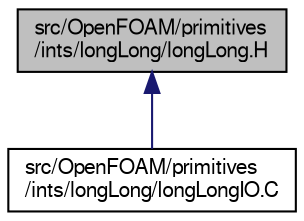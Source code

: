 digraph "src/OpenFOAM/primitives/ints/longLong/longLong.H"
{
  bgcolor="transparent";
  edge [fontname="FreeSans",fontsize="10",labelfontname="FreeSans",labelfontsize="10"];
  node [fontname="FreeSans",fontsize="10",shape=record];
  Node13 [label="src/OpenFOAM/primitives\l/ints/longLong/longLong.H",height=0.2,width=0.4,color="black", fillcolor="grey75", style="filled", fontcolor="black"];
  Node13 -> Node14 [dir="back",color="midnightblue",fontsize="10",style="solid",fontname="FreeSans"];
  Node14 [label="src/OpenFOAM/primitives\l/ints/longLong/longLongIO.C",height=0.2,width=0.4,color="black",URL="$a12398.html",tooltip="Reads a long long from an input stream, for a given version number and File format. If an ascii File is being read, then the line numbers are counted and an erroneous read ised. "];
}
